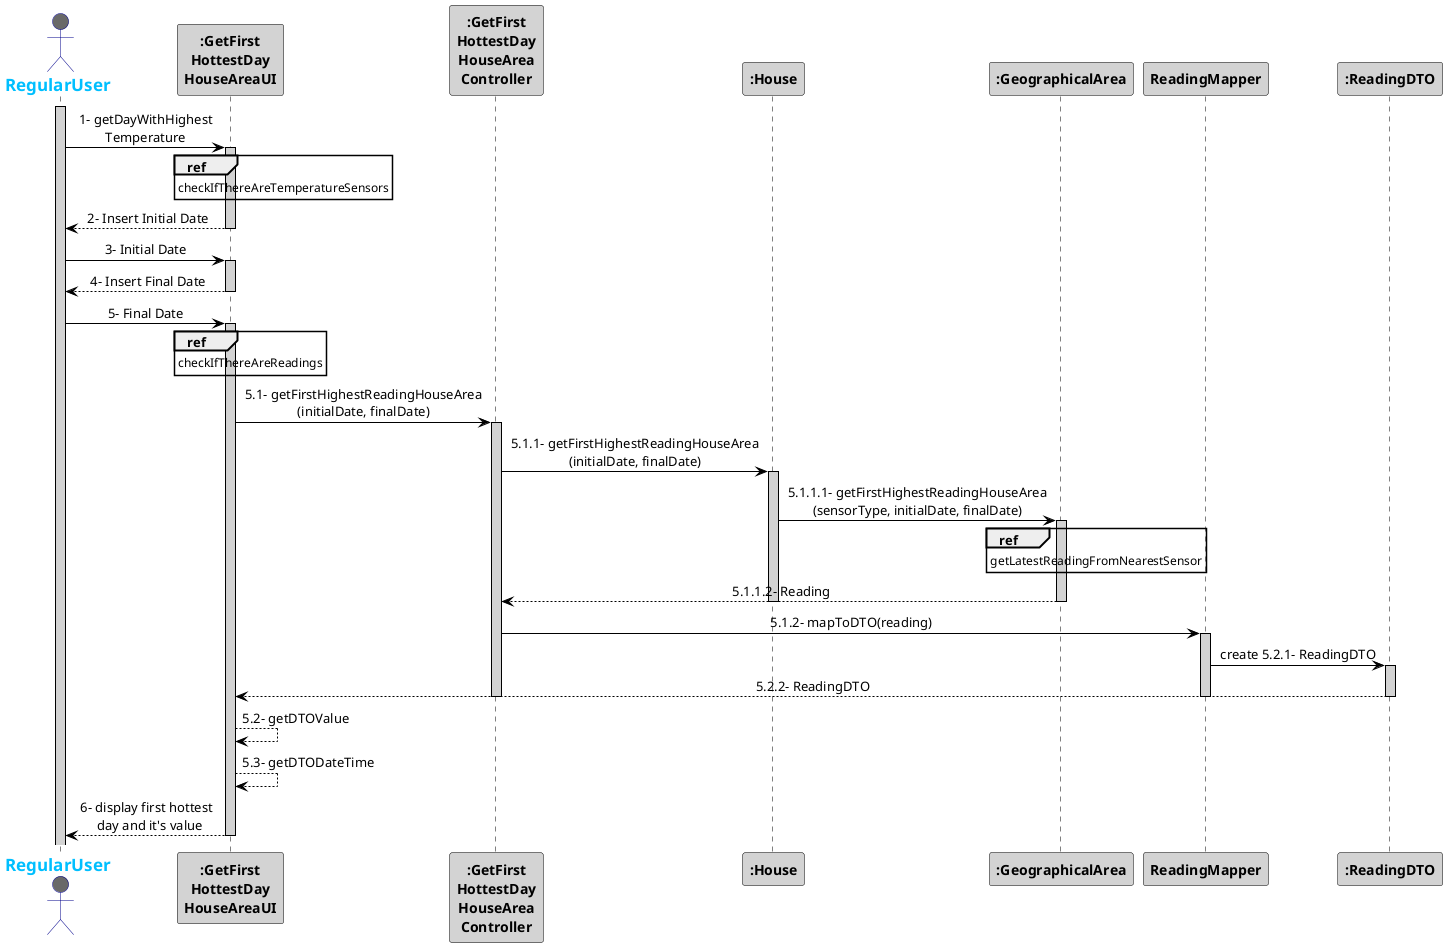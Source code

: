 @startuml
skinparam sequenceMessageAlign center
skinparam sequence {
    ArrowColor Black
    ActorBorderColor DarkBlue
    LifeLineBorderColor black
    LifeLineBackgroundColor LightGrey

    ParticipantBorderColor Black
    ParticipantBackgroundColor LightGrey
    ParticipantFontStyle Bold

    ActorBackgroundColor DimGrey
    ActorFontColor DeepSkyBlue
    ActorFontStyle Bold
    ActorFontSize 17
    ActorFontName Aapex
}

actor RegularUser
activate RegularUser
RegularUser -> ":GetFirst\nHottestDay\nHouseAreaUI": 1- getDayWithHighest\nTemperature
ref over ":GetFirst\nHottestDay\nHouseAreaUI"
checkIfThereAreTemperatureSensors
end
activate ":GetFirst\nHottestDay\nHouseAreaUI"



":GetFirst\nHottestDay\nHouseAreaUI" --> "RegularUser": 2- Insert Initial Date
deactivate ":GetFirst\nHottestDay\nHouseAreaUI"
":GetFirst\nHottestDay\nHouseAreaUI" <- "RegularUser": 3- Initial Date
activate ":GetFirst\nHottestDay\nHouseAreaUI"
":GetFirst\nHottestDay\nHouseAreaUI" --> "RegularUser": 4- Insert Final Date
deactivate ":GetFirst\nHottestDay\nHouseAreaUI"
":GetFirst\nHottestDay\nHouseAreaUI" <- "RegularUser": 5- Final Date
activate ":GetFirst\nHottestDay\nHouseAreaUI"
ref over ":GetFirst\nHottestDay\nHouseAreaUI"
checkIfThereAreReadings
end
":GetFirst\nHottestDay\nHouseAreaUI" -> ":GetFirst\nHottestDay\nHouseArea\nController": 5.1- getFirstHighestReadingHouseArea\n(initialDate, finalDate)
activate ":GetFirst\nHottestDay\nHouseArea\nController"
":GetFirst\nHottestDay\nHouseArea\nController" -> ":House": 5.1.1- getFirstHighestReadingHouseArea\n(initialDate, finalDate)
activate ":House"
":House" ->":GeographicalArea": 5.1.1.1- getFirstHighestReadingHouseArea\n(sensorType, initialDate, finalDate)
activate ":GeographicalArea"
ref over ":GeographicalArea"
getLatestReadingFromNearestSensor
end

":GeographicalArea" --> ":GetFirst\nHottestDay\nHouseArea\nController" :5.1.1.2- Reading
deactivate ":GeographicalArea"
deactivate ":House"

":GetFirst\nHottestDay\nHouseArea\nController" ->"ReadingMapper": 5.1.2- mapToDTO(reading)
activate "ReadingMapper"
"ReadingMapper" -> ":ReadingDTO": create 5.2.1- ReadingDTO
activate ":ReadingDTO"
":ReadingDTO" --> ":GetFirst\nHottestDay\nHouseAreaUI": 5.2.2- ReadingDTO
deactivate ":ReadingDTO"

deactivate "ReadingMapper"
deactivate ":GetFirst\nHottestDay\nHouseArea\nController"


":GetFirst\nHottestDay\nHouseAreaUI" --> ":GetFirst\nHottestDay\nHouseAreaUI" : 5.2- getDTOValue
":GetFirst\nHottestDay\nHouseAreaUI" --> ":GetFirst\nHottestDay\nHouseAreaUI" : 5.3- getDTODateTime

":GetFirst\nHottestDay\nHouseAreaUI" --> RegularUser : 6- display first hottest \n day and it's value
deactivate ":GetFirst\nHottestDay\nHouseAreaUI"

@enduml